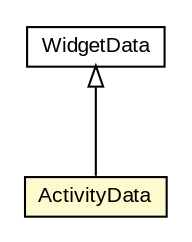 #!/usr/local/bin/dot
#
# Class diagram 
# Generated by UMLGraph version 5.3 (http://www.umlgraph.org/)
#

digraph G {
	edge [fontname="arial",fontsize=10,labelfontname="arial",labelfontsize=10];
	node [fontname="arial",fontsize=10,shape=plaintext];
	nodesep=0.25;
	ranksep=0.5;
	// context.arch.widget.Widget.WidgetData
	c112251 [label=<<table title="context.arch.widget.Widget.WidgetData" border="0" cellborder="1" cellspacing="0" cellpadding="2" port="p" href="../../../widget/Widget.WidgetData.html">
		<tr><td><table border="0" cellspacing="0" cellpadding="1">
<tr><td align="center" balign="center"> WidgetData </td></tr>
		</table></td></tr>
		</table>>, fontname="arial", fontcolor="black", fontsize=10.0];
	// context.arch.intelligibility.apps.homeactivity.ActivityWidget.ActivityData
	c112416 [label=<<table title="context.arch.intelligibility.apps.homeactivity.ActivityWidget.ActivityData" border="0" cellborder="1" cellspacing="0" cellpadding="2" port="p" bgcolor="lemonChiffon" href="./ActivityWidget.ActivityData.html">
		<tr><td><table border="0" cellspacing="0" cellpadding="1">
<tr><td align="center" balign="center"> ActivityData </td></tr>
		</table></td></tr>
		</table>>, fontname="arial", fontcolor="black", fontsize=10.0];
	//context.arch.intelligibility.apps.homeactivity.ActivityWidget.ActivityData extends context.arch.widget.Widget.WidgetData
	c112251:p -> c112416:p [dir=back,arrowtail=empty];
}

